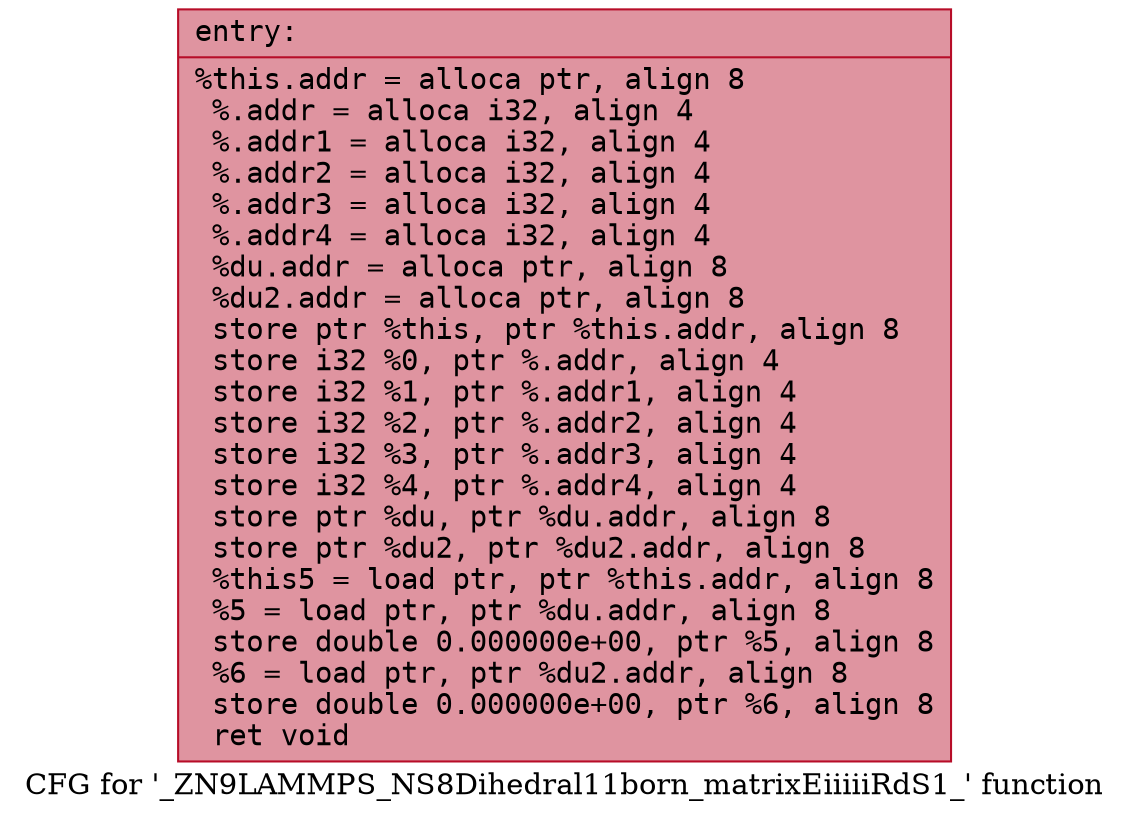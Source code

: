 digraph "CFG for '_ZN9LAMMPS_NS8Dihedral11born_matrixEiiiiiRdS1_' function" {
	label="CFG for '_ZN9LAMMPS_NS8Dihedral11born_matrixEiiiiiRdS1_' function";

	Node0x5577496ce6b0 [shape=record,color="#b70d28ff", style=filled, fillcolor="#b70d2870" fontname="Courier",label="{entry:\l|  %this.addr = alloca ptr, align 8\l  %.addr = alloca i32, align 4\l  %.addr1 = alloca i32, align 4\l  %.addr2 = alloca i32, align 4\l  %.addr3 = alloca i32, align 4\l  %.addr4 = alloca i32, align 4\l  %du.addr = alloca ptr, align 8\l  %du2.addr = alloca ptr, align 8\l  store ptr %this, ptr %this.addr, align 8\l  store i32 %0, ptr %.addr, align 4\l  store i32 %1, ptr %.addr1, align 4\l  store i32 %2, ptr %.addr2, align 4\l  store i32 %3, ptr %.addr3, align 4\l  store i32 %4, ptr %.addr4, align 4\l  store ptr %du, ptr %du.addr, align 8\l  store ptr %du2, ptr %du2.addr, align 8\l  %this5 = load ptr, ptr %this.addr, align 8\l  %5 = load ptr, ptr %du.addr, align 8\l  store double 0.000000e+00, ptr %5, align 8\l  %6 = load ptr, ptr %du2.addr, align 8\l  store double 0.000000e+00, ptr %6, align 8\l  ret void\l}"];
}
